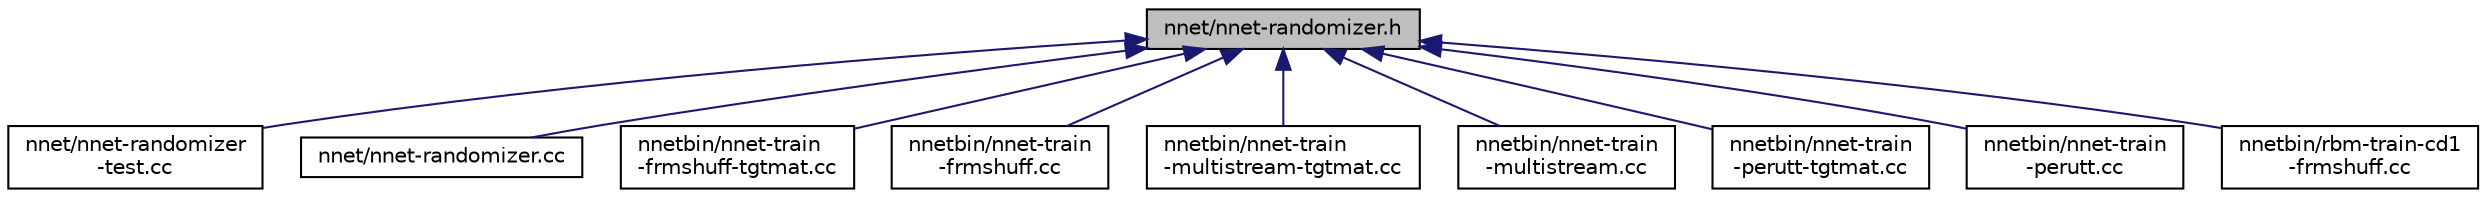 digraph "nnet/nnet-randomizer.h"
{
  edge [fontname="Helvetica",fontsize="10",labelfontname="Helvetica",labelfontsize="10"];
  node [fontname="Helvetica",fontsize="10",shape=record];
  Node49 [label="nnet/nnet-randomizer.h",height=0.2,width=0.4,color="black", fillcolor="grey75", style="filled", fontcolor="black"];
  Node49 -> Node50 [dir="back",color="midnightblue",fontsize="10",style="solid",fontname="Helvetica"];
  Node50 [label="nnet/nnet-randomizer\l-test.cc",height=0.2,width=0.4,color="black", fillcolor="white", style="filled",URL="$nnet-randomizer-test_8cc.html"];
  Node49 -> Node51 [dir="back",color="midnightblue",fontsize="10",style="solid",fontname="Helvetica"];
  Node51 [label="nnet/nnet-randomizer.cc",height=0.2,width=0.4,color="black", fillcolor="white", style="filled",URL="$nnet-randomizer_8cc.html"];
  Node49 -> Node52 [dir="back",color="midnightblue",fontsize="10",style="solid",fontname="Helvetica"];
  Node52 [label="nnetbin/nnet-train\l-frmshuff-tgtmat.cc",height=0.2,width=0.4,color="black", fillcolor="white", style="filled",URL="$nnet-train-frmshuff-tgtmat_8cc.html"];
  Node49 -> Node53 [dir="back",color="midnightblue",fontsize="10",style="solid",fontname="Helvetica"];
  Node53 [label="nnetbin/nnet-train\l-frmshuff.cc",height=0.2,width=0.4,color="black", fillcolor="white", style="filled",URL="$nnet-train-frmshuff_8cc.html"];
  Node49 -> Node54 [dir="back",color="midnightblue",fontsize="10",style="solid",fontname="Helvetica"];
  Node54 [label="nnetbin/nnet-train\l-multistream-tgtmat.cc",height=0.2,width=0.4,color="black", fillcolor="white", style="filled",URL="$nnet-train-multistream-tgtmat_8cc.html"];
  Node49 -> Node55 [dir="back",color="midnightblue",fontsize="10",style="solid",fontname="Helvetica"];
  Node55 [label="nnetbin/nnet-train\l-multistream.cc",height=0.2,width=0.4,color="black", fillcolor="white", style="filled",URL="$nnet-train-multistream_8cc.html"];
  Node49 -> Node56 [dir="back",color="midnightblue",fontsize="10",style="solid",fontname="Helvetica"];
  Node56 [label="nnetbin/nnet-train\l-perutt-tgtmat.cc",height=0.2,width=0.4,color="black", fillcolor="white", style="filled",URL="$nnet-train-perutt-tgtmat_8cc.html"];
  Node49 -> Node57 [dir="back",color="midnightblue",fontsize="10",style="solid",fontname="Helvetica"];
  Node57 [label="nnetbin/nnet-train\l-perutt.cc",height=0.2,width=0.4,color="black", fillcolor="white", style="filled",URL="$nnet-train-perutt_8cc.html"];
  Node49 -> Node58 [dir="back",color="midnightblue",fontsize="10",style="solid",fontname="Helvetica"];
  Node58 [label="nnetbin/rbm-train-cd1\l-frmshuff.cc",height=0.2,width=0.4,color="black", fillcolor="white", style="filled",URL="$rbm-train-cd1-frmshuff_8cc.html"];
}
